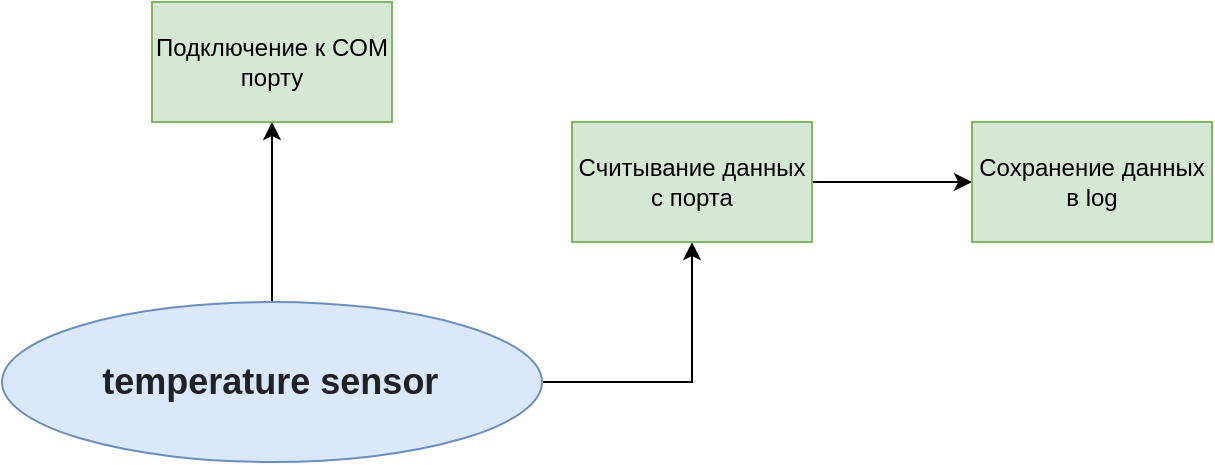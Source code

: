 <mxfile version="15.1.4" type="github">
  <diagram name="Page-1" id="ad52d381-51e7-2e0d-a935-2d0ddd2fd229">
    <mxGraphModel dx="862" dy="492" grid="1" gridSize="10" guides="1" tooltips="1" connect="1" arrows="1" fold="1" page="1" pageScale="1" pageWidth="1100" pageHeight="850" background="none" math="0" shadow="0">
      <root>
        <mxCell id="0" />
        <mxCell id="1" parent="0" />
        <mxCell id="8uQhh_0VL9mhWenT0-Hg-5" value="" style="edgeStyle=orthogonalEdgeStyle;rounded=0;orthogonalLoop=1;jettySize=auto;html=1;" edge="1" parent="1" source="8uQhh_0VL9mhWenT0-Hg-3" target="8uQhh_0VL9mhWenT0-Hg-4">
          <mxGeometry relative="1" as="geometry" />
        </mxCell>
        <mxCell id="8uQhh_0VL9mhWenT0-Hg-12" style="edgeStyle=orthogonalEdgeStyle;rounded=0;orthogonalLoop=1;jettySize=auto;html=1;" edge="1" parent="1" source="8uQhh_0VL9mhWenT0-Hg-3" target="8uQhh_0VL9mhWenT0-Hg-8">
          <mxGeometry relative="1" as="geometry" />
        </mxCell>
        <mxCell id="8uQhh_0VL9mhWenT0-Hg-3" value="&lt;pre class=&quot;tw-data-text tw-text-large XcVN5d tw-ta&quot; id=&quot;tw-target-text&quot; dir=&quot;ltr&quot; style=&quot;font-family: inherit ; line-height: 36px ; border: none ; padding: 2px 0.14em 2px 0px ; position: relative ; margin-top: -2px ; margin-bottom: -2px ; resize: none ; overflow: hidden ; width: 270px ; overflow-wrap: break-word ; color: rgb(32 , 33 , 36)&quot;&gt;&lt;span class=&quot;Y2IQFc&quot; lang=&quot;en&quot;&gt;&lt;font style=&quot;font-size: 18px&quot;&gt;&lt;b&gt;temperature sensor&lt;/b&gt;&lt;/font&gt;&lt;/span&gt;&lt;/pre&gt;" style="ellipse;whiteSpace=wrap;html=1;align=center;fillColor=#dae8fc;strokeColor=#6c8ebf;" vertex="1" parent="1">
          <mxGeometry x="415" y="290" width="270" height="80" as="geometry" />
        </mxCell>
        <mxCell id="8uQhh_0VL9mhWenT0-Hg-4" value="Подключение к COM порту&lt;br&gt;" style="whiteSpace=wrap;html=1;strokeColor=#82b366;fillColor=#d5e8d4;" vertex="1" parent="1">
          <mxGeometry x="490" y="140" width="120" height="60" as="geometry" />
        </mxCell>
        <mxCell id="8uQhh_0VL9mhWenT0-Hg-11" value="" style="edgeStyle=orthogonalEdgeStyle;rounded=0;orthogonalLoop=1;jettySize=auto;html=1;" edge="1" parent="1" source="8uQhh_0VL9mhWenT0-Hg-8" target="8uQhh_0VL9mhWenT0-Hg-10">
          <mxGeometry relative="1" as="geometry" />
        </mxCell>
        <mxCell id="8uQhh_0VL9mhWenT0-Hg-8" value="Считывание данных с порта" style="whiteSpace=wrap;html=1;strokeColor=#82b366;fillColor=#d5e8d4;" vertex="1" parent="1">
          <mxGeometry x="700" y="200" width="120" height="60" as="geometry" />
        </mxCell>
        <mxCell id="8uQhh_0VL9mhWenT0-Hg-10" value="Сохранение данных в log" style="whiteSpace=wrap;html=1;strokeColor=#82b366;fillColor=#d5e8d4;" vertex="1" parent="1">
          <mxGeometry x="900" y="200" width="120" height="60" as="geometry" />
        </mxCell>
      </root>
    </mxGraphModel>
  </diagram>
</mxfile>
